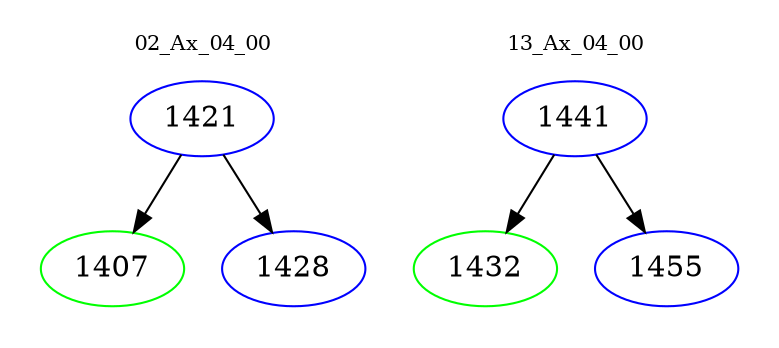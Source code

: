 digraph{
subgraph cluster_0 {
color = white
label = "02_Ax_04_00";
fontsize=10;
T0_1421 [label="1421", color="blue"]
T0_1421 -> T0_1407 [color="black"]
T0_1407 [label="1407", color="green"]
T0_1421 -> T0_1428 [color="black"]
T0_1428 [label="1428", color="blue"]
}
subgraph cluster_1 {
color = white
label = "13_Ax_04_00";
fontsize=10;
T1_1441 [label="1441", color="blue"]
T1_1441 -> T1_1432 [color="black"]
T1_1432 [label="1432", color="green"]
T1_1441 -> T1_1455 [color="black"]
T1_1455 [label="1455", color="blue"]
}
}
